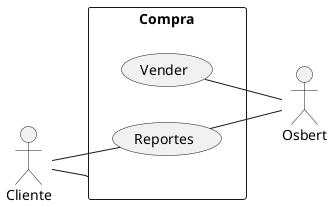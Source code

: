 @startuml
    left to right direction
    actor Osbert
    actor Cliente
    rectangle Compra{
        Cliente -- (Compra)
        (Vender) -- Osbert
        (Reportes) -- Osbert
        Cliente -- (Reportes)
    }
@enduml
